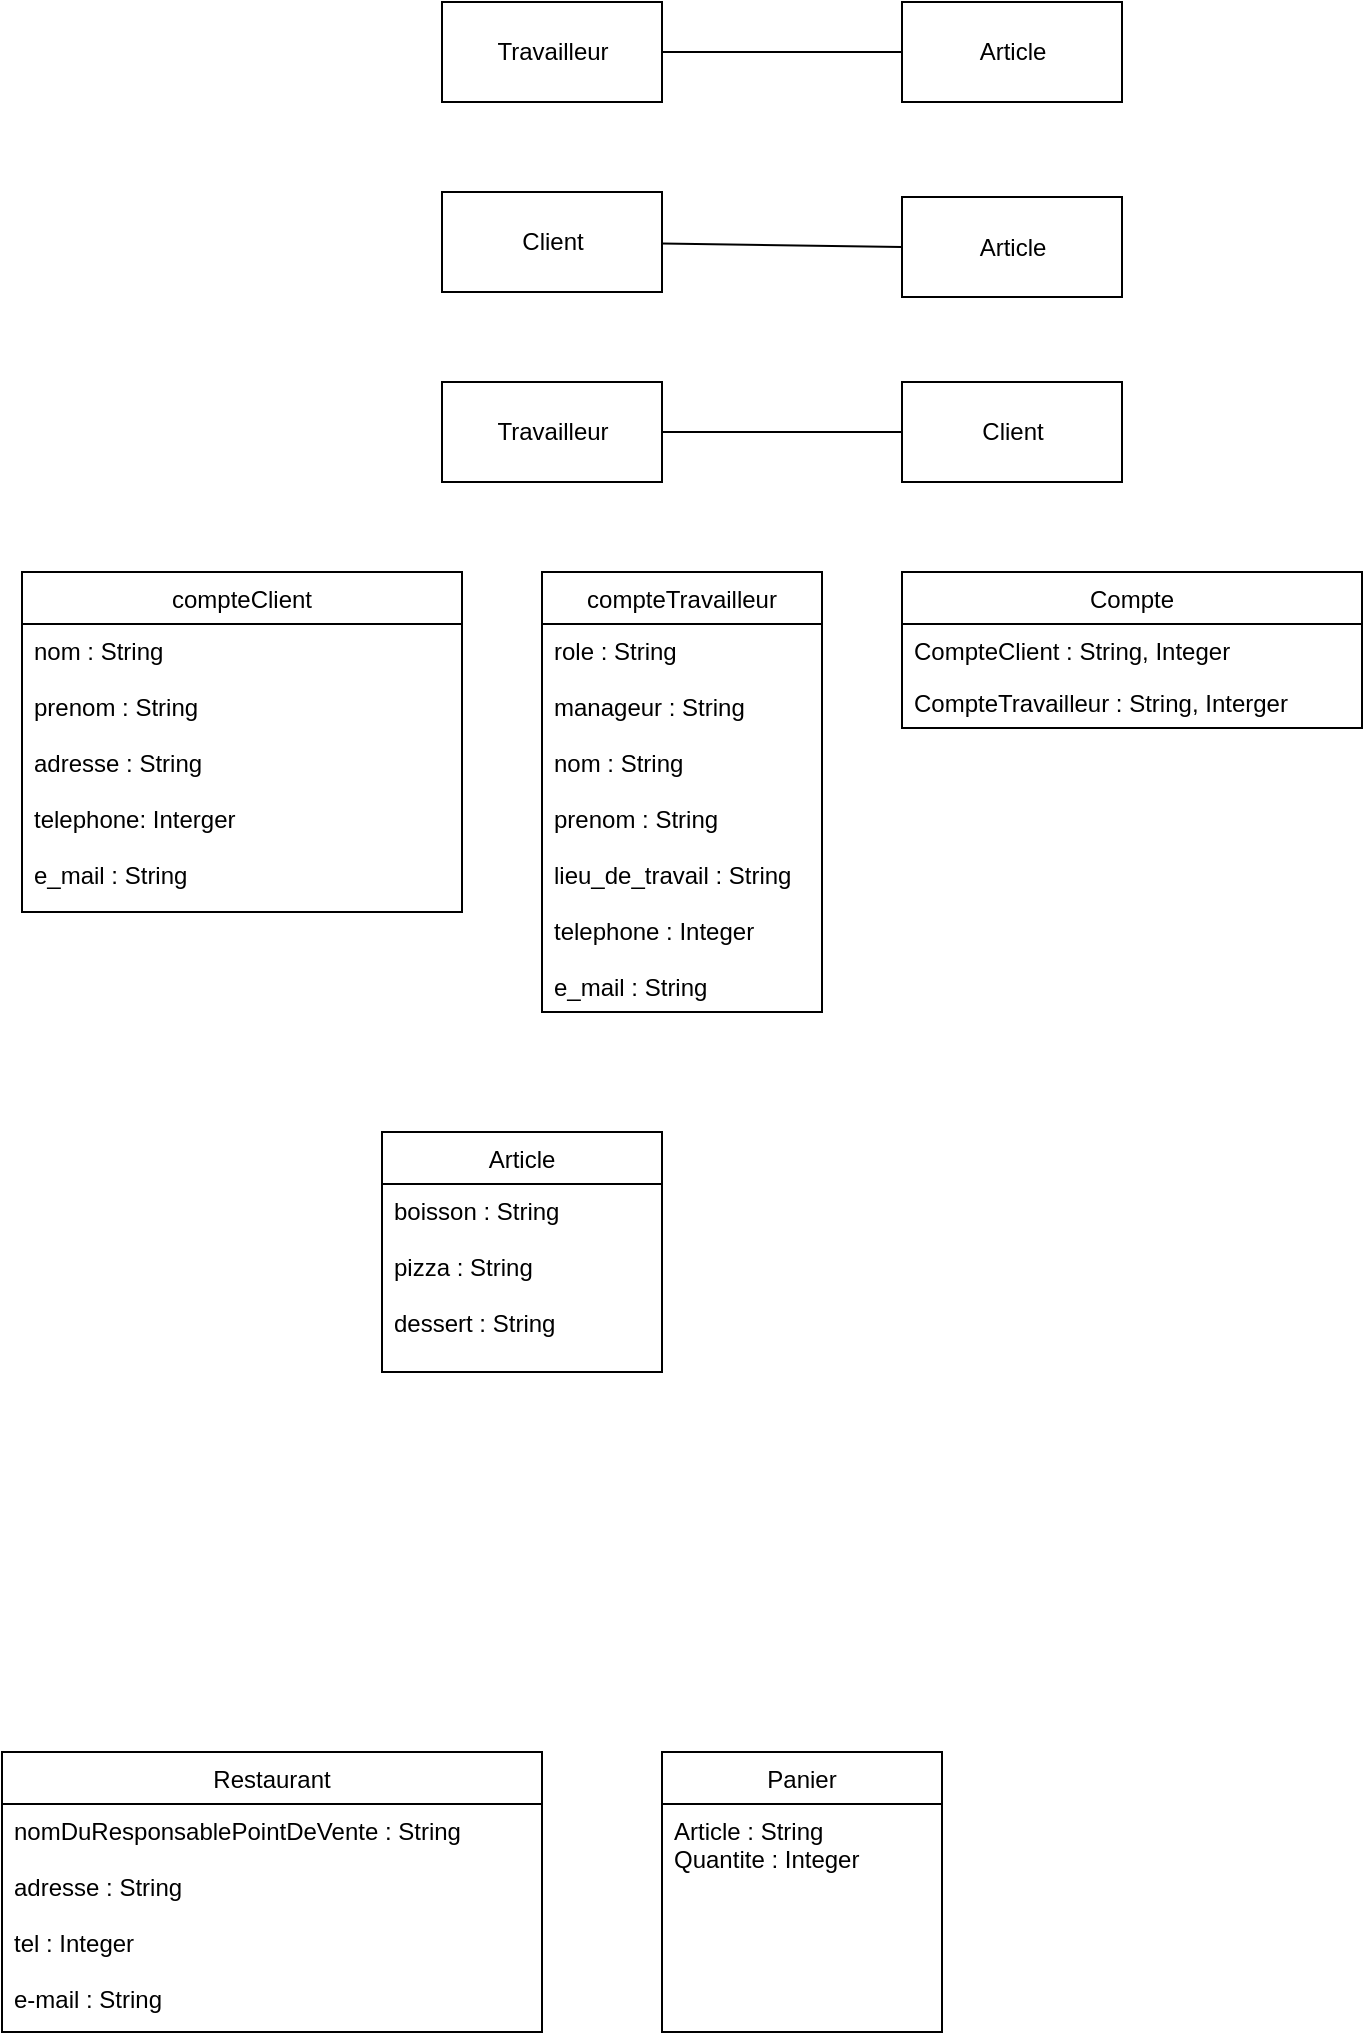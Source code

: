 <mxfile version="10.9.7" type="github"><diagram id="HNOcNdBwTmjnM0GlacPG" name="Page-1"><mxGraphModel dx="1182" dy="740" grid="1" gridSize="10" guides="1" tooltips="1" connect="1" arrows="1" fold="1" page="1" pageScale="1" pageWidth="827" pageHeight="1169" math="0" shadow="0"><root><mxCell id="0"/><mxCell id="1" parent="0"/><mxCell id="3izB-OlFQ7cxjtzw5_q5-21" value="" style="rounded=0;orthogonalLoop=1;jettySize=auto;html=1;endArrow=none;endFill=0;entryX=0;entryY=0.5;entryDx=0;entryDy=0;" parent="1" source="3izB-OlFQ7cxjtzw5_q5-1" target="3izB-OlFQ7cxjtzw5_q5-19" edge="1"><mxGeometry relative="1" as="geometry"><mxPoint x="410" y="100" as="targetPoint"/></mxGeometry></mxCell><mxCell id="3izB-OlFQ7cxjtzw5_q5-1" value="Travailleur" style="html=1;" parent="1" vertex="1"><mxGeometry x="220" y="75" width="110" height="50" as="geometry"/></mxCell><mxCell id="3izB-OlFQ7cxjtzw5_q5-2" value="Article" style="html=1;" parent="1" vertex="1"><mxGeometry x="450" y="172.5" width="110" height="50" as="geometry"/></mxCell><mxCell id="3izB-OlFQ7cxjtzw5_q5-23" value="" style="edgeStyle=none;rounded=0;orthogonalLoop=1;jettySize=auto;html=1;endArrow=none;endFill=0;entryX=0;entryY=0.5;entryDx=0;entryDy=0;" parent="1" source="3izB-OlFQ7cxjtzw5_q5-3" target="3izB-OlFQ7cxjtzw5_q5-2" edge="1"><mxGeometry relative="1" as="geometry"><mxPoint x="410" y="195" as="targetPoint"/></mxGeometry></mxCell><mxCell id="3izB-OlFQ7cxjtzw5_q5-3" value="Client" style="html=1;" parent="1" vertex="1"><mxGeometry x="220" y="170" width="110" height="50" as="geometry"/></mxCell><mxCell id="3izB-OlFQ7cxjtzw5_q5-25" value="" style="edgeStyle=none;rounded=0;orthogonalLoop=1;jettySize=auto;html=1;endArrow=none;endFill=0;entryX=0;entryY=0.5;entryDx=0;entryDy=0;" parent="1" source="3izB-OlFQ7cxjtzw5_q5-17" target="3izB-OlFQ7cxjtzw5_q5-18" edge="1"><mxGeometry relative="1" as="geometry"><mxPoint x="410" y="290" as="targetPoint"/></mxGeometry></mxCell><mxCell id="3izB-OlFQ7cxjtzw5_q5-17" value="Travailleur" style="html=1;" parent="1" vertex="1"><mxGeometry x="220" y="265" width="110" height="50" as="geometry"/></mxCell><mxCell id="3izB-OlFQ7cxjtzw5_q5-18" value="Client" style="html=1;" parent="1" vertex="1"><mxGeometry x="450" y="265" width="110" height="50" as="geometry"/></mxCell><mxCell id="3izB-OlFQ7cxjtzw5_q5-19" value="Article" style="html=1;" parent="1" vertex="1"><mxGeometry x="450" y="75" width="110" height="50" as="geometry"/></mxCell><mxCell id="3izB-OlFQ7cxjtzw5_q5-30" value="Panier" style="swimlane;fontStyle=0;childLayout=stackLayout;horizontal=1;startSize=26;fillColor=none;horizontalStack=0;resizeParent=1;resizeParentMax=0;resizeLast=0;collapsible=1;marginBottom=0;" parent="1" vertex="1"><mxGeometry x="330" y="950" width="140" height="140" as="geometry"/></mxCell><mxCell id="3izB-OlFQ7cxjtzw5_q5-31" value="Article : String&#xA;Quantite : Integer&#xA;" style="text;strokeColor=none;fillColor=none;align=left;verticalAlign=top;spacingLeft=4;spacingRight=4;overflow=hidden;rotatable=0;points=[[0,0.5],[1,0.5]];portConstraint=eastwest;" parent="3izB-OlFQ7cxjtzw5_q5-30" vertex="1"><mxGeometry y="26" width="140" height="114" as="geometry"/></mxCell><mxCell id="3izB-OlFQ7cxjtzw5_q5-38" value="compteClient" style="swimlane;fontStyle=0;childLayout=stackLayout;horizontal=1;startSize=26;fillColor=none;horizontalStack=0;resizeParent=1;resizeParentMax=0;resizeLast=0;collapsible=1;marginBottom=0;" parent="1" vertex="1"><mxGeometry x="10" y="360" width="220" height="170" as="geometry"/></mxCell><mxCell id="3izB-OlFQ7cxjtzw5_q5-39" value="nom : String&#xA;&#xA;prenom : String&#xA;&#xA;adresse : String&#xA;&#xA;telephone: Interger&#xA;&#xA;e_mail : String&#xA;" style="text;strokeColor=none;fillColor=none;align=left;verticalAlign=top;spacingLeft=4;spacingRight=4;overflow=hidden;rotatable=0;points=[[0,0.5],[1,0.5]];portConstraint=eastwest;" parent="3izB-OlFQ7cxjtzw5_q5-38" vertex="1"><mxGeometry y="26" width="220" height="144" as="geometry"/></mxCell><mxCell id="vuejysEl4Uos-tZI-mr2-1" value="Restaurant" style="swimlane;fontStyle=0;childLayout=stackLayout;horizontal=1;startSize=26;fillColor=none;horizontalStack=0;resizeParent=1;resizeParentMax=0;resizeLast=0;collapsible=1;marginBottom=0;" parent="1" vertex="1"><mxGeometry y="950" width="270" height="140" as="geometry"/></mxCell><mxCell id="vuejysEl4Uos-tZI-mr2-4" value="nomDuResponsablePointDeVente : String&#xA;&#xA;adresse : String&#xA;&#xA;tel : Integer&#xA;&#xA;e-mail : String&#xA;&#xA;" style="text;strokeColor=none;fillColor=none;align=left;verticalAlign=top;spacingLeft=4;spacingRight=4;overflow=hidden;rotatable=0;points=[[0,0.5],[1,0.5]];portConstraint=eastwest;" parent="vuejysEl4Uos-tZI-mr2-1" vertex="1"><mxGeometry y="26" width="270" height="114" as="geometry"/></mxCell><mxCell id="vuejysEl4Uos-tZI-mr2-7" value="compteTravailleur" style="swimlane;fontStyle=0;childLayout=stackLayout;horizontal=1;startSize=26;fillColor=none;horizontalStack=0;resizeParent=1;resizeParentMax=0;resizeLast=0;collapsible=1;marginBottom=0;" parent="1" vertex="1"><mxGeometry x="270" y="360" width="140" height="220" as="geometry"/></mxCell><mxCell id="vuejysEl4Uos-tZI-mr2-8" value="role : String&#xA;&#xA;manageur : String&#xA;&#xA;nom : String&#xA;&#xA;prenom : String&#xA;&#xA;lieu_de_travail : String&#xA;&#xA;telephone : Integer&#xA;&#xA;e_mail : String&#xA;" style="text;strokeColor=none;fillColor=none;align=left;verticalAlign=top;spacingLeft=4;spacingRight=4;overflow=hidden;rotatable=0;points=[[0,0.5],[1,0.5]];portConstraint=eastwest;" parent="vuejysEl4Uos-tZI-mr2-7" vertex="1"><mxGeometry y="26" width="140" height="194" as="geometry"/></mxCell><mxCell id="vuejysEl4Uos-tZI-mr2-11" value="Compte" style="swimlane;fontStyle=0;childLayout=stackLayout;horizontal=1;startSize=26;fillColor=none;horizontalStack=0;resizeParent=1;resizeParentMax=0;resizeLast=0;collapsible=1;marginBottom=0;" parent="1" vertex="1"><mxGeometry x="450" y="360" width="230" height="78" as="geometry"/></mxCell><mxCell id="vuejysEl4Uos-tZI-mr2-12" value="CompteClient : String, Integer" style="text;strokeColor=none;fillColor=none;align=left;verticalAlign=top;spacingLeft=4;spacingRight=4;overflow=hidden;rotatable=0;points=[[0,0.5],[1,0.5]];portConstraint=eastwest;" parent="vuejysEl4Uos-tZI-mr2-11" vertex="1"><mxGeometry y="26" width="230" height="26" as="geometry"/></mxCell><mxCell id="vuejysEl4Uos-tZI-mr2-13" value="CompteTravailleur : String, Interger" style="text;strokeColor=none;fillColor=none;align=left;verticalAlign=top;spacingLeft=4;spacingRight=4;overflow=hidden;rotatable=0;points=[[0,0.5],[1,0.5]];portConstraint=eastwest;" parent="vuejysEl4Uos-tZI-mr2-11" vertex="1"><mxGeometry y="52" width="230" height="26" as="geometry"/></mxCell><mxCell id="mkP-OaSFECUHGi55Uz6D-3" value="Article" style="swimlane;fontStyle=0;childLayout=stackLayout;horizontal=1;startSize=26;fillColor=none;horizontalStack=0;resizeParent=1;resizeParentMax=0;resizeLast=0;collapsible=1;marginBottom=0;" vertex="1" parent="1"><mxGeometry x="190" y="640" width="140" height="120" as="geometry"/></mxCell><mxCell id="mkP-OaSFECUHGi55Uz6D-4" value="boisson : String&#xA;&#xA;pizza : String&#xA;&#xA;dessert : String&#xA;&#xA;&#xA;" style="text;strokeColor=none;fillColor=none;align=left;verticalAlign=top;spacingLeft=4;spacingRight=4;overflow=hidden;rotatable=0;points=[[0,0.5],[1,0.5]];portConstraint=eastwest;" vertex="1" parent="mkP-OaSFECUHGi55Uz6D-3"><mxGeometry y="26" width="140" height="94" as="geometry"/></mxCell></root></mxGraphModel></diagram></mxfile>